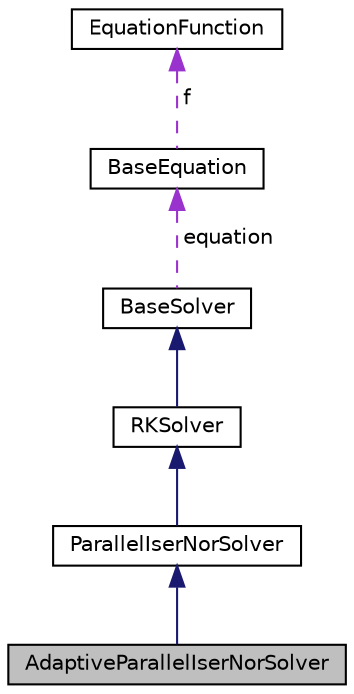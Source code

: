 digraph "AdaptiveParallelIserNorSolver"
{
  edge [fontname="Helvetica",fontsize="10",labelfontname="Helvetica",labelfontsize="10"];
  node [fontname="Helvetica",fontsize="10",shape=record];
  Node4 [label="AdaptiveParallelIserNorSolver",height=0.2,width=0.4,color="black", fillcolor="grey75", style="filled", fontcolor="black"];
  Node5 -> Node4 [dir="back",color="midnightblue",fontsize="10",style="solid",fontname="Helvetica"];
  Node5 [label="ParallelIserNorSolver",height=0.2,width=0.4,color="black", fillcolor="white", style="filled",URL="$classParallelIserNorSolver.html"];
  Node6 -> Node5 [dir="back",color="midnightblue",fontsize="10",style="solid",fontname="Helvetica"];
  Node6 [label="RKSolver",height=0.2,width=0.4,color="black", fillcolor="white", style="filled",URL="$classRKSolver.html"];
  Node7 -> Node6 [dir="back",color="midnightblue",fontsize="10",style="solid",fontname="Helvetica"];
  Node7 [label="BaseSolver",height=0.2,width=0.4,color="black", fillcolor="white", style="filled",URL="$classBaseSolver.html"];
  Node8 -> Node7 [dir="back",color="darkorchid3",fontsize="10",style="dashed",label=" equation" ,fontname="Helvetica"];
  Node8 [label="BaseEquation",height=0.2,width=0.4,color="black", fillcolor="white", style="filled",URL="$classBaseEquation.html"];
  Node9 -> Node8 [dir="back",color="darkorchid3",fontsize="10",style="dashed",label=" f" ,fontname="Helvetica"];
  Node9 [label="EquationFunction",height=0.2,width=0.4,color="black", fillcolor="white", style="filled",URL="$structEquationFunction.html"];
}
